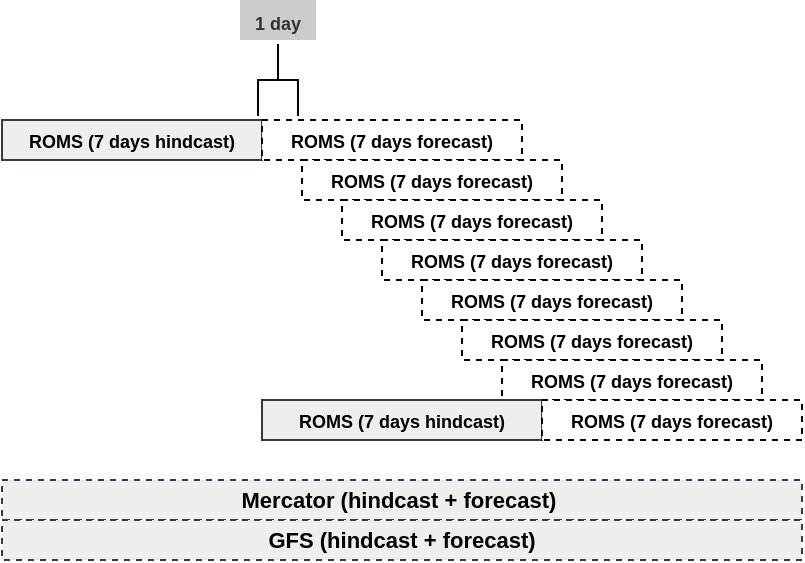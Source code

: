 <mxfile version="13.7.1" type="device"><diagram id="pwO4rQPGBJkzqjzFGWmT" name="Page-1"><mxGraphModel dx="723" dy="361" grid="1" gridSize="10" guides="1" tooltips="1" connect="1" arrows="1" fold="1" page="1" pageScale="1" pageWidth="827" pageHeight="1169" math="0" shadow="0"><root><mxCell id="0"/><mxCell id="1" parent="0"/><mxCell id="pYifvQT2HWXIfOrz_YcY-4" value="&lt;font size=&quot;1&quot;&gt;&lt;b style=&quot;font-size: 9px&quot;&gt;ROMS (7 days hindcast)&lt;/b&gt;&lt;/font&gt;" style="rounded=0;whiteSpace=wrap;html=1;fillColor=#eeeeee;strokeColor=#36393d;verticalAlign=middle;" parent="1" vertex="1"><mxGeometry x="280" y="160" width="130" height="20" as="geometry"/></mxCell><mxCell id="pYifvQT2HWXIfOrz_YcY-7" value="&lt;font size=&quot;1&quot;&gt;&lt;b style=&quot;font-size: 9px&quot;&gt;ROMS (7 days forecast)&lt;/b&gt;&lt;/font&gt;" style="rounded=0;whiteSpace=wrap;html=1;verticalAlign=middle;dashed=1;" parent="1" vertex="1"><mxGeometry x="410" y="160" width="130" height="20" as="geometry"/></mxCell><mxCell id="pYifvQT2HWXIfOrz_YcY-8" value="&lt;font size=&quot;1&quot;&gt;&lt;b style=&quot;font-size: 9px&quot;&gt;ROMS (7 days forecast)&lt;/b&gt;&lt;/font&gt;" style="rounded=0;whiteSpace=wrap;html=1;verticalAlign=middle;dashed=1;" parent="1" vertex="1"><mxGeometry x="430" y="180" width="130" height="20" as="geometry"/></mxCell><mxCell id="pYifvQT2HWXIfOrz_YcY-9" value="&lt;font size=&quot;1&quot;&gt;&lt;b style=&quot;font-size: 9px&quot;&gt;ROMS (7 days forecast)&lt;/b&gt;&lt;/font&gt;" style="rounded=0;whiteSpace=wrap;html=1;verticalAlign=middle;dashed=1;" parent="1" vertex="1"><mxGeometry x="450" y="200" width="130" height="20" as="geometry"/></mxCell><mxCell id="pYifvQT2HWXIfOrz_YcY-10" value="&lt;font size=&quot;1&quot;&gt;&lt;b style=&quot;font-size: 9px&quot;&gt;ROMS (7 days forecast)&lt;/b&gt;&lt;/font&gt;" style="rounded=0;whiteSpace=wrap;html=1;verticalAlign=middle;dashed=1;" parent="1" vertex="1"><mxGeometry x="470" y="220" width="130" height="20" as="geometry"/></mxCell><mxCell id="30RJS0q0PBS2WoNAkkCa-1" value="&lt;font size=&quot;1&quot;&gt;&lt;b style=&quot;font-size: 9px&quot;&gt;ROMS (7 days forecast)&lt;/b&gt;&lt;/font&gt;" style="rounded=0;whiteSpace=wrap;html=1;verticalAlign=middle;dashed=1;" parent="1" vertex="1"><mxGeometry x="490" y="240" width="130" height="20" as="geometry"/></mxCell><mxCell id="30RJS0q0PBS2WoNAkkCa-2" value="&lt;font size=&quot;1&quot;&gt;&lt;b style=&quot;font-size: 9px&quot;&gt;ROMS (7 days forecast)&lt;/b&gt;&lt;/font&gt;" style="rounded=0;whiteSpace=wrap;html=1;verticalAlign=middle;dashed=1;" parent="1" vertex="1"><mxGeometry x="510" y="260" width="130" height="20" as="geometry"/></mxCell><mxCell id="30RJS0q0PBS2WoNAkkCa-3" value="&lt;font size=&quot;1&quot;&gt;&lt;b style=&quot;font-size: 9px&quot;&gt;ROMS (7 days forecast)&lt;/b&gt;&lt;/font&gt;" style="rounded=0;whiteSpace=wrap;html=1;verticalAlign=middle;dashed=1;" parent="1" vertex="1"><mxGeometry x="530" y="280" width="130" height="20" as="geometry"/></mxCell><mxCell id="30RJS0q0PBS2WoNAkkCa-4" value="&lt;font size=&quot;1&quot;&gt;&lt;b style=&quot;font-size: 9px&quot;&gt;ROMS (7 days hindcast)&lt;/b&gt;&lt;/font&gt;" style="rounded=0;whiteSpace=wrap;html=1;fillColor=#eeeeee;strokeColor=#36393d;verticalAlign=middle;" parent="1" vertex="1"><mxGeometry x="410" y="300" width="140" height="20" as="geometry"/></mxCell><mxCell id="30RJS0q0PBS2WoNAkkCa-5" value="&lt;font size=&quot;1&quot;&gt;&lt;b style=&quot;font-size: 9px&quot;&gt;ROMS (7 days forecast)&lt;/b&gt;&lt;/font&gt;" style="rounded=0;whiteSpace=wrap;html=1;verticalAlign=middle;dashed=1;" parent="1" vertex="1"><mxGeometry x="550" y="300" width="130" height="20" as="geometry"/></mxCell><mxCell id="30RJS0q0PBS2WoNAkkCa-7" value="" style="strokeWidth=1;html=1;shape=mxgraph.flowchart.annotation_2;align=left;labelPosition=right;pointerEvents=1;rotation=90;" parent="1" vertex="1"><mxGeometry x="400" y="130" width="36" height="20" as="geometry"/></mxCell><mxCell id="30RJS0q0PBS2WoNAkkCa-9" value="&lt;b&gt;&lt;font style=&quot;font-size: 9px&quot;&gt;1 day&lt;/font&gt;&lt;/b&gt;" style="text;html=1;align=center;verticalAlign=bottom;whiteSpace=wrap;rounded=0;perimeterSpacing=0;fontColor=#333333;fillColor=#CCCCCC;" parent="1" vertex="1"><mxGeometry x="399" y="100" width="38" height="20" as="geometry"/></mxCell><mxCell id="I8OCzsZrOeZ4LIsiNRNC-1" value="&lt;font size=&quot;1&quot;&gt;&lt;b style=&quot;font-size: 11px&quot;&gt;Mercator (hindcast + forecast)&amp;nbsp;&lt;/b&gt;&lt;/font&gt;" style="rounded=0;whiteSpace=wrap;html=1;fillColor=#eeeeee;strokeColor=#36393d;verticalAlign=middle;dashed=1;" vertex="1" parent="1"><mxGeometry x="280" y="340" width="400" height="20" as="geometry"/></mxCell><mxCell id="I8OCzsZrOeZ4LIsiNRNC-2" value="&lt;font size=&quot;1&quot;&gt;&lt;b style=&quot;font-size: 11px&quot;&gt;GFS&amp;nbsp;&lt;/b&gt;&lt;/font&gt;&lt;b style=&quot;font-size: 11px&quot;&gt;(&lt;/b&gt;&lt;b style=&quot;font-size: 11px&quot;&gt;hindcast + forecast&lt;/b&gt;&lt;b style=&quot;font-size: 11px&quot;&gt;)&lt;/b&gt;" style="rounded=0;whiteSpace=wrap;html=1;fillColor=#eeeeee;strokeColor=#36393d;verticalAlign=middle;dashed=1;" vertex="1" parent="1"><mxGeometry x="280" y="360" width="400" height="20" as="geometry"/></mxCell></root></mxGraphModel></diagram></mxfile>